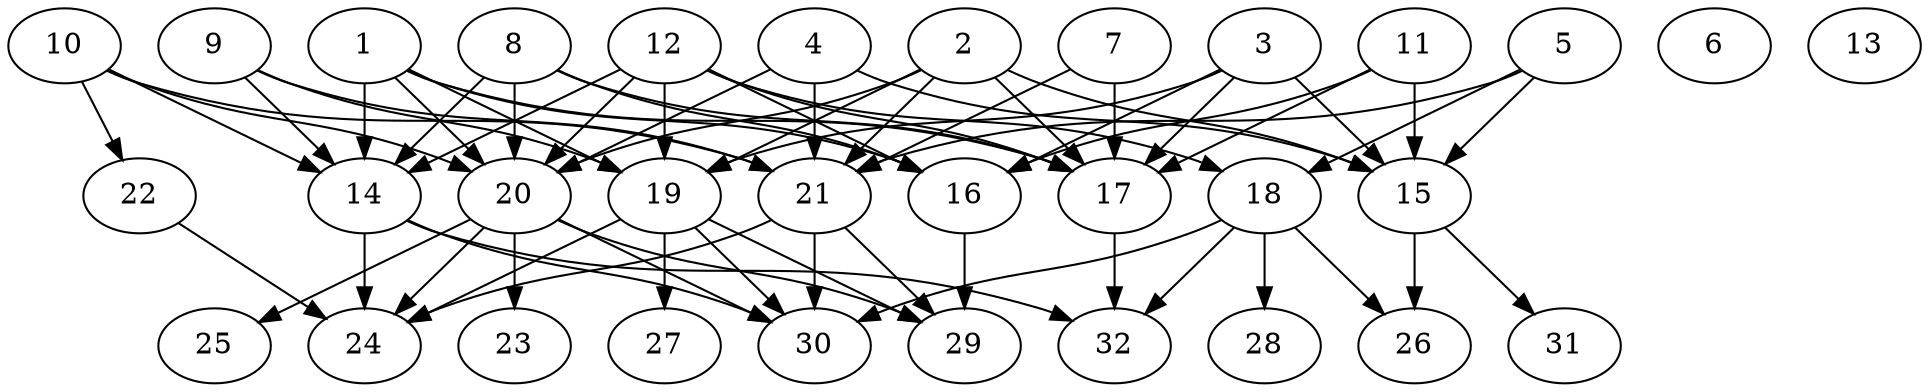 // DAG (tier=2-normal, mode=data, n=32, ccr=0.422, fat=0.682, density=0.519, regular=0.479, jump=0.117, mindata=2097152, maxdata=16777216)
// DAG automatically generated by daggen at Sun Aug 24 16:33:34 2025
// /home/ermia/Project/Environments/daggen/bin/daggen --dot --ccr 0.422 --fat 0.682 --regular 0.479 --density 0.519 --jump 0.117 --mindata 2097152 --maxdata 16777216 -n 32 
digraph G {
  1 [size="63637511426038848", alpha="0.02", expect_size="31818755713019424"]
  1 -> 14 [size ="52010208460800"]
  1 -> 16 [size ="52010208460800"]
  1 -> 17 [size ="52010208460800"]
  1 -> 19 [size ="52010208460800"]
  1 -> 20 [size ="52010208460800"]
  2 [size="680479320891665408", alpha="0.10", expect_size="340239660445832704"]
  2 -> 15 [size ="289045426995200"]
  2 -> 17 [size ="289045426995200"]
  2 -> 19 [size ="289045426995200"]
  2 -> 20 [size ="289045426995200"]
  2 -> 21 [size ="289045426995200"]
  3 [size="2223943897825255882752", alpha="0.19", expect_size="1111971948912627941376"]
  3 -> 15 [size ="1363031434985472"]
  3 -> 16 [size ="1363031434985472"]
  3 -> 17 [size ="1363031434985472"]
  3 -> 19 [size ="1363031434985472"]
  4 [size="2633776520274987008", alpha="0.15", expect_size="1316888260137493504"]
  4 -> 15 [size ="1045513285664768"]
  4 -> 20 [size ="1045513285664768"]
  4 -> 21 [size ="1045513285664768"]
  5 [size="404456968310386327552", alpha="0.13", expect_size="202228484155193163776"]
  5 -> 15 [size ="437527009820672"]
  5 -> 18 [size ="437527009820672"]
  5 -> 21 [size ="437527009820672"]
  6 [size="3648272772847085", alpha="0.07", expect_size="1824136386423542"]
  7 [size="3851444384410626048", alpha="0.00", expect_size="1925722192205313024"]
  7 -> 17 [size ="1438030959214592"]
  7 -> 21 [size ="1438030959214592"]
  8 [size="1650555731515124219904", alpha="0.14", expect_size="825277865757562109952"]
  8 -> 14 [size ="1117317966594048"]
  8 -> 16 [size ="1117317966594048"]
  8 -> 17 [size ="1117317966594048"]
  8 -> 20 [size ="1117317966594048"]
  9 [size="44932244575892648", alpha="0.02", expect_size="22466122287946324"]
  9 -> 14 [size ="1616102241075200"]
  9 -> 19 [size ="1616102241075200"]
  9 -> 21 [size ="1616102241075200"]
  10 [size="5355518631945719", alpha="0.18", expect_size="2677759315972859"]
  10 -> 14 [size ="142046186700800"]
  10 -> 20 [size ="142046186700800"]
  10 -> 21 [size ="142046186700800"]
  10 -> 22 [size ="142046186700800"]
  11 [size="2452213409249667055616", alpha="0.08", expect_size="1226106704624833527808"]
  11 -> 15 [size ="1454773882585088"]
  11 -> 16 [size ="1454773882585088"]
  11 -> 17 [size ="1454773882585088"]
  12 [size="2558168229734655197184", alpha="0.03", expect_size="1279084114867327598592"]
  12 -> 14 [size ="1496382846271488"]
  12 -> 16 [size ="1496382846271488"]
  12 -> 17 [size ="1496382846271488"]
  12 -> 18 [size ="1496382846271488"]
  12 -> 19 [size ="1496382846271488"]
  12 -> 20 [size ="1496382846271488"]
  13 [size="557093639513018240", alpha="0.14", expect_size="278546819756509120"]
  14 [size="902799068483011200", alpha="0.02", expect_size="451399534241505600"]
  14 -> 24 [size ="394994753994752"]
  14 -> 30 [size ="394994753994752"]
  14 -> 32 [size ="394994753994752"]
  15 [size="9572964761478002", alpha="0.06", expect_size="4786482380739001"]
  15 -> 26 [size ="1007285291712512"]
  15 -> 31 [size ="1007285291712512"]
  16 [size="770558514028607438848", alpha="0.06", expect_size="385279257014303719424"]
  16 -> 29 [size ="672399016067072"]
  17 [size="16746762292026442", alpha="0.09", expect_size="8373381146013221"]
  17 -> 32 [size ="327365502697472"]
  18 [size="276621313784181424128", alpha="0.02", expect_size="138310656892090712064"]
  18 -> 26 [size ="339636022935552"]
  18 -> 28 [size ="339636022935552"]
  18 -> 30 [size ="339636022935552"]
  18 -> 32 [size ="339636022935552"]
  19 [size="1704816411140101632", alpha="0.15", expect_size="852408205570050816"]
  19 -> 24 [size ="2019525969051648"]
  19 -> 27 [size ="2019525969051648"]
  19 -> 29 [size ="2019525969051648"]
  19 -> 30 [size ="2019525969051648"]
  20 [size="1192110135000267264", alpha="0.18", expect_size="596055067500133632"]
  20 -> 23 [size ="578866372411392"]
  20 -> 24 [size ="578866372411392"]
  20 -> 25 [size ="578866372411392"]
  20 -> 29 [size ="578866372411392"]
  20 -> 30 [size ="578866372411392"]
  21 [size="3368481001777771053056", alpha="0.04", expect_size="1684240500888885526528"]
  21 -> 24 [size ="1797681387143168"]
  21 -> 29 [size ="1797681387143168"]
  21 -> 30 [size ="1797681387143168"]
  22 [size="592243503631091892224", alpha="0.01", expect_size="296121751815545946112"]
  22 -> 24 [size ="564187583479808"]
  23 [size="31914297774933156", alpha="0.02", expect_size="15957148887466578"]
  24 [size="438998180213557297152", alpha="0.13", expect_size="219499090106778648576"]
  25 [size="35981972667027685376", alpha="0.08", expect_size="17990986333513842688"]
  26 [size="2182108334317845248", alpha="0.14", expect_size="1091054167158922624"]
  27 [size="2753882736229859840", alpha="0.01", expect_size="1376941368114929920"]
  28 [size="1151285800638710016", alpha="0.10", expect_size="575642900319355008"]
  29 [size="3719515071696281600", alpha="0.08", expect_size="1859757535848140800"]
  30 [size="702474072413497", alpha="0.14", expect_size="351237036206748"]
  31 [size="667825640232970092544", alpha="0.17", expect_size="333912820116485046272"]
  32 [size="90549384929839728", alpha="0.04", expect_size="45274692464919864"]
}